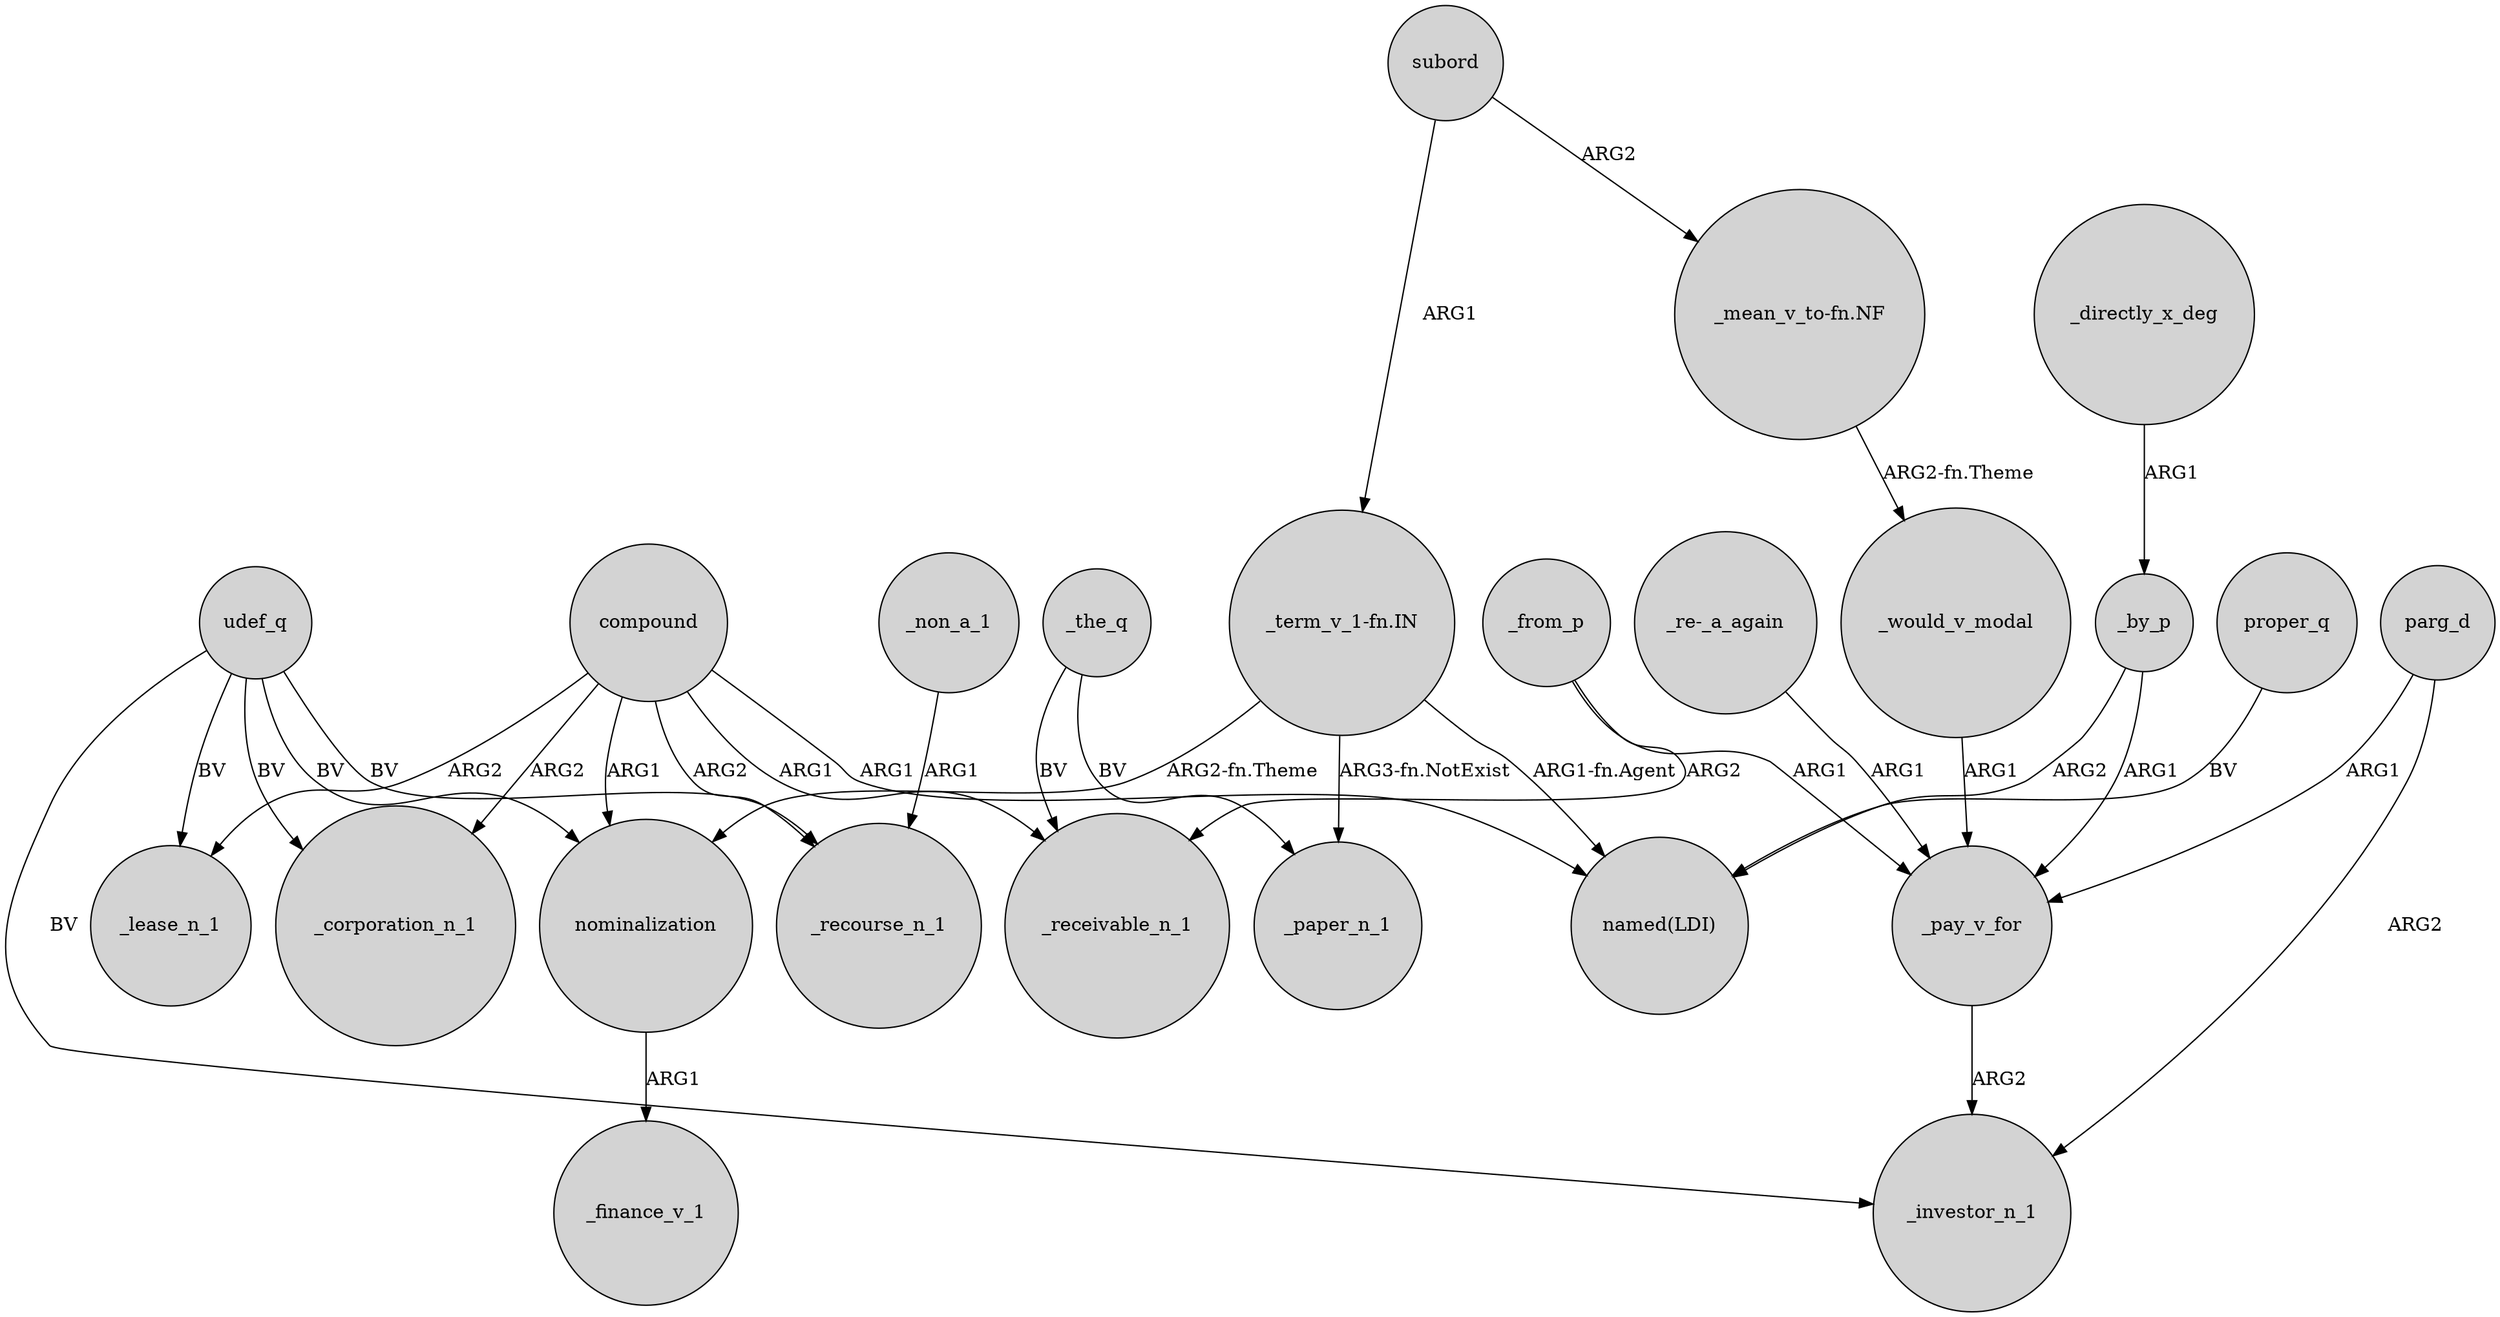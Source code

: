 digraph {
	node [shape=circle style=filled]
	_the_q -> _paper_n_1 [label=BV]
	_from_p -> _pay_v_for [label=ARG1]
	_from_p -> _receivable_n_1 [label=ARG2]
	_would_v_modal -> _pay_v_for [label=ARG1]
	parg_d -> _investor_n_1 [label=ARG2]
	udef_q -> _investor_n_1 [label=BV]
	compound -> _corporation_n_1 [label=ARG2]
	_by_p -> _pay_v_for [label=ARG1]
	udef_q -> _lease_n_1 [label=BV]
	"_term_v_1-fn.IN" -> _paper_n_1 [label="ARG3-fn.NotExist"]
	nominalization -> _finance_v_1 [label=ARG1]
	_directly_x_deg -> _by_p [label=ARG1]
	"_re-_a_again" -> _pay_v_for [label=ARG1]
	"_term_v_1-fn.IN" -> "named(LDI)" [label="ARG1-fn.Agent"]
	"_term_v_1-fn.IN" -> nominalization [label="ARG2-fn.Theme"]
	udef_q -> _corporation_n_1 [label=BV]
	subord -> "_mean_v_to-fn.NF" [label=ARG2]
	udef_q -> _recourse_n_1 [label=BV]
	_pay_v_for -> _investor_n_1 [label=ARG2]
	compound -> "named(LDI)" [label=ARG1]
	udef_q -> nominalization [label=BV]
	_non_a_1 -> _recourse_n_1 [label=ARG1]
	compound -> _lease_n_1 [label=ARG2]
	subord -> "_term_v_1-fn.IN" [label=ARG1]
	proper_q -> "named(LDI)" [label=BV]
	compound -> _recourse_n_1 [label=ARG2]
	_by_p -> "named(LDI)" [label=ARG2]
	compound -> _receivable_n_1 [label=ARG1]
	"_mean_v_to-fn.NF" -> _would_v_modal [label="ARG2-fn.Theme"]
	compound -> nominalization [label=ARG1]
	parg_d -> _pay_v_for [label=ARG1]
	_the_q -> _receivable_n_1 [label=BV]
}
